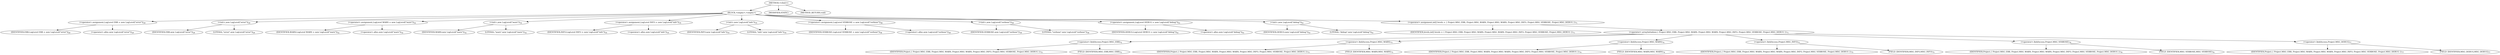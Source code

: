 digraph "&lt;clinit&gt;" {  
"75" [label = <(METHOD,&lt;clinit&gt;)> ]
"76" [label = <(BLOCK,&lt;empty&gt;,&lt;empty&gt;)> ]
"77" [label = <(&lt;operator&gt;.assignment,LogLevel ERR = new LogLevel(&quot;error&quot;))<SUB>29</SUB>> ]
"78" [label = <(IDENTIFIER,ERR,LogLevel ERR = new LogLevel(&quot;error&quot;))<SUB>29</SUB>> ]
"79" [label = <(&lt;operator&gt;.alloc,new LogLevel(&quot;error&quot;))<SUB>29</SUB>> ]
"80" [label = <(&lt;init&gt;,new LogLevel(&quot;error&quot;))<SUB>29</SUB>> ]
"3" [label = <(IDENTIFIER,ERR,new LogLevel(&quot;error&quot;))<SUB>29</SUB>> ]
"81" [label = <(LITERAL,&quot;error&quot;,new LogLevel(&quot;error&quot;))<SUB>29</SUB>> ]
"82" [label = <(&lt;operator&gt;.assignment,LogLevel WARN = new LogLevel(&quot;warn&quot;))<SUB>32</SUB>> ]
"83" [label = <(IDENTIFIER,WARN,LogLevel WARN = new LogLevel(&quot;warn&quot;))<SUB>32</SUB>> ]
"84" [label = <(&lt;operator&gt;.alloc,new LogLevel(&quot;warn&quot;))<SUB>32</SUB>> ]
"85" [label = <(&lt;init&gt;,new LogLevel(&quot;warn&quot;))<SUB>32</SUB>> ]
"5" [label = <(IDENTIFIER,WARN,new LogLevel(&quot;warn&quot;))<SUB>32</SUB>> ]
"86" [label = <(LITERAL,&quot;warn&quot;,new LogLevel(&quot;warn&quot;))<SUB>32</SUB>> ]
"87" [label = <(&lt;operator&gt;.assignment,LogLevel INFO = new LogLevel(&quot;info&quot;))<SUB>35</SUB>> ]
"88" [label = <(IDENTIFIER,INFO,LogLevel INFO = new LogLevel(&quot;info&quot;))<SUB>35</SUB>> ]
"89" [label = <(&lt;operator&gt;.alloc,new LogLevel(&quot;info&quot;))<SUB>35</SUB>> ]
"90" [label = <(&lt;init&gt;,new LogLevel(&quot;info&quot;))<SUB>35</SUB>> ]
"7" [label = <(IDENTIFIER,INFO,new LogLevel(&quot;info&quot;))<SUB>35</SUB>> ]
"91" [label = <(LITERAL,&quot;info&quot;,new LogLevel(&quot;info&quot;))<SUB>35</SUB>> ]
"92" [label = <(&lt;operator&gt;.assignment,LogLevel VERBOSE = new LogLevel(&quot;verbose&quot;))<SUB>38</SUB>> ]
"93" [label = <(IDENTIFIER,VERBOSE,LogLevel VERBOSE = new LogLevel(&quot;verbose&quot;))<SUB>38</SUB>> ]
"94" [label = <(&lt;operator&gt;.alloc,new LogLevel(&quot;verbose&quot;))<SUB>38</SUB>> ]
"95" [label = <(&lt;init&gt;,new LogLevel(&quot;verbose&quot;))<SUB>38</SUB>> ]
"9" [label = <(IDENTIFIER,VERBOSE,new LogLevel(&quot;verbose&quot;))<SUB>38</SUB>> ]
"96" [label = <(LITERAL,&quot;verbose&quot;,new LogLevel(&quot;verbose&quot;))<SUB>38</SUB>> ]
"97" [label = <(&lt;operator&gt;.assignment,LogLevel DEBUG = new LogLevel(&quot;debug&quot;))<SUB>41</SUB>> ]
"98" [label = <(IDENTIFIER,DEBUG,LogLevel DEBUG = new LogLevel(&quot;debug&quot;))<SUB>41</SUB>> ]
"99" [label = <(&lt;operator&gt;.alloc,new LogLevel(&quot;debug&quot;))<SUB>41</SUB>> ]
"100" [label = <(&lt;init&gt;,new LogLevel(&quot;debug&quot;))<SUB>41</SUB>> ]
"11" [label = <(IDENTIFIER,DEBUG,new LogLevel(&quot;debug&quot;))<SUB>41</SUB>> ]
"101" [label = <(LITERAL,&quot;debug&quot;,new LogLevel(&quot;debug&quot;))<SUB>41</SUB>> ]
"102" [label = <(&lt;operator&gt;.assignment,int[] levels = { Project.MSG_ERR, Project.MSG_WARN, Project.MSG_WARN, Project.MSG_INFO, Project.MSG_VERBOSE, Project.MSG_DEBUG })<SUB>71</SUB>> ]
"103" [label = <(IDENTIFIER,levels,int[] levels = { Project.MSG_ERR, Project.MSG_WARN, Project.MSG_WARN, Project.MSG_INFO, Project.MSG_VERBOSE, Project.MSG_DEBUG })<SUB>71</SUB>> ]
"104" [label = <(&lt;operator&gt;.arrayInitializer,{ Project.MSG_ERR, Project.MSG_WARN, Project.MSG_WARN, Project.MSG_INFO, Project.MSG_VERBOSE, Project.MSG_DEBUG })<SUB>71</SUB>> ]
"105" [label = <(&lt;operator&gt;.fieldAccess,Project.MSG_ERR)<SUB>72</SUB>> ]
"106" [label = <(IDENTIFIER,Project,{ Project.MSG_ERR, Project.MSG_WARN, Project.MSG_WARN, Project.MSG_INFO, Project.MSG_VERBOSE, Project.MSG_DEBUG })<SUB>72</SUB>> ]
"107" [label = <(FIELD_IDENTIFIER,MSG_ERR,MSG_ERR)<SUB>72</SUB>> ]
"108" [label = <(&lt;operator&gt;.fieldAccess,Project.MSG_WARN)<SUB>73</SUB>> ]
"109" [label = <(IDENTIFIER,Project,{ Project.MSG_ERR, Project.MSG_WARN, Project.MSG_WARN, Project.MSG_INFO, Project.MSG_VERBOSE, Project.MSG_DEBUG })<SUB>73</SUB>> ]
"110" [label = <(FIELD_IDENTIFIER,MSG_WARN,MSG_WARN)<SUB>73</SUB>> ]
"111" [label = <(&lt;operator&gt;.fieldAccess,Project.MSG_WARN)<SUB>74</SUB>> ]
"112" [label = <(IDENTIFIER,Project,{ Project.MSG_ERR, Project.MSG_WARN, Project.MSG_WARN, Project.MSG_INFO, Project.MSG_VERBOSE, Project.MSG_DEBUG })<SUB>74</SUB>> ]
"113" [label = <(FIELD_IDENTIFIER,MSG_WARN,MSG_WARN)<SUB>74</SUB>> ]
"114" [label = <(&lt;operator&gt;.fieldAccess,Project.MSG_INFO)<SUB>75</SUB>> ]
"115" [label = <(IDENTIFIER,Project,{ Project.MSG_ERR, Project.MSG_WARN, Project.MSG_WARN, Project.MSG_INFO, Project.MSG_VERBOSE, Project.MSG_DEBUG })<SUB>75</SUB>> ]
"116" [label = <(FIELD_IDENTIFIER,MSG_INFO,MSG_INFO)<SUB>75</SUB>> ]
"117" [label = <(&lt;operator&gt;.fieldAccess,Project.MSG_VERBOSE)<SUB>76</SUB>> ]
"118" [label = <(IDENTIFIER,Project,{ Project.MSG_ERR, Project.MSG_WARN, Project.MSG_WARN, Project.MSG_INFO, Project.MSG_VERBOSE, Project.MSG_DEBUG })<SUB>76</SUB>> ]
"119" [label = <(FIELD_IDENTIFIER,MSG_VERBOSE,MSG_VERBOSE)<SUB>76</SUB>> ]
"120" [label = <(&lt;operator&gt;.fieldAccess,Project.MSG_DEBUG)<SUB>77</SUB>> ]
"121" [label = <(IDENTIFIER,Project,{ Project.MSG_ERR, Project.MSG_WARN, Project.MSG_WARN, Project.MSG_INFO, Project.MSG_VERBOSE, Project.MSG_DEBUG })<SUB>77</SUB>> ]
"122" [label = <(FIELD_IDENTIFIER,MSG_DEBUG,MSG_DEBUG)<SUB>77</SUB>> ]
"123" [label = <(MODIFIER,STATIC)> ]
"124" [label = <(METHOD_RETURN,void)> ]
  "75" -> "76" 
  "75" -> "123" 
  "75" -> "124" 
  "76" -> "77" 
  "76" -> "80" 
  "76" -> "82" 
  "76" -> "85" 
  "76" -> "87" 
  "76" -> "90" 
  "76" -> "92" 
  "76" -> "95" 
  "76" -> "97" 
  "76" -> "100" 
  "76" -> "102" 
  "77" -> "78" 
  "77" -> "79" 
  "80" -> "3" 
  "80" -> "81" 
  "82" -> "83" 
  "82" -> "84" 
  "85" -> "5" 
  "85" -> "86" 
  "87" -> "88" 
  "87" -> "89" 
  "90" -> "7" 
  "90" -> "91" 
  "92" -> "93" 
  "92" -> "94" 
  "95" -> "9" 
  "95" -> "96" 
  "97" -> "98" 
  "97" -> "99" 
  "100" -> "11" 
  "100" -> "101" 
  "102" -> "103" 
  "102" -> "104" 
  "104" -> "105" 
  "104" -> "108" 
  "104" -> "111" 
  "104" -> "114" 
  "104" -> "117" 
  "104" -> "120" 
  "105" -> "106" 
  "105" -> "107" 
  "108" -> "109" 
  "108" -> "110" 
  "111" -> "112" 
  "111" -> "113" 
  "114" -> "115" 
  "114" -> "116" 
  "117" -> "118" 
  "117" -> "119" 
  "120" -> "121" 
  "120" -> "122" 
}
